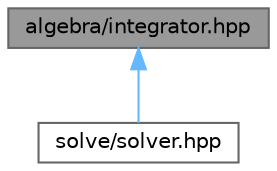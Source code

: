 digraph "algebra/integrator.hpp"
{
 // LATEX_PDF_SIZE
  bgcolor="transparent";
  edge [fontname=Helvetica,fontsize=10,labelfontname=Helvetica,labelfontsize=10];
  node [fontname=Helvetica,fontsize=10,shape=box,height=0.2,width=0.4];
  Node1 [label="algebra/integrator.hpp",height=0.2,width=0.4,color="gray40", fillcolor="grey60", style="filled", fontcolor="black",tooltip="ALGEBRA::Integrator source file."];
  Node1 -> Node2 [dir="back",color="steelblue1",style="solid"];
  Node2 [label="solve/solver.hpp",height=0.2,width=0.4,color="grey40", fillcolor="white", style="filled",URL="$solver_8hpp.html",tooltip="SOLVE::Solver source file."];
}
